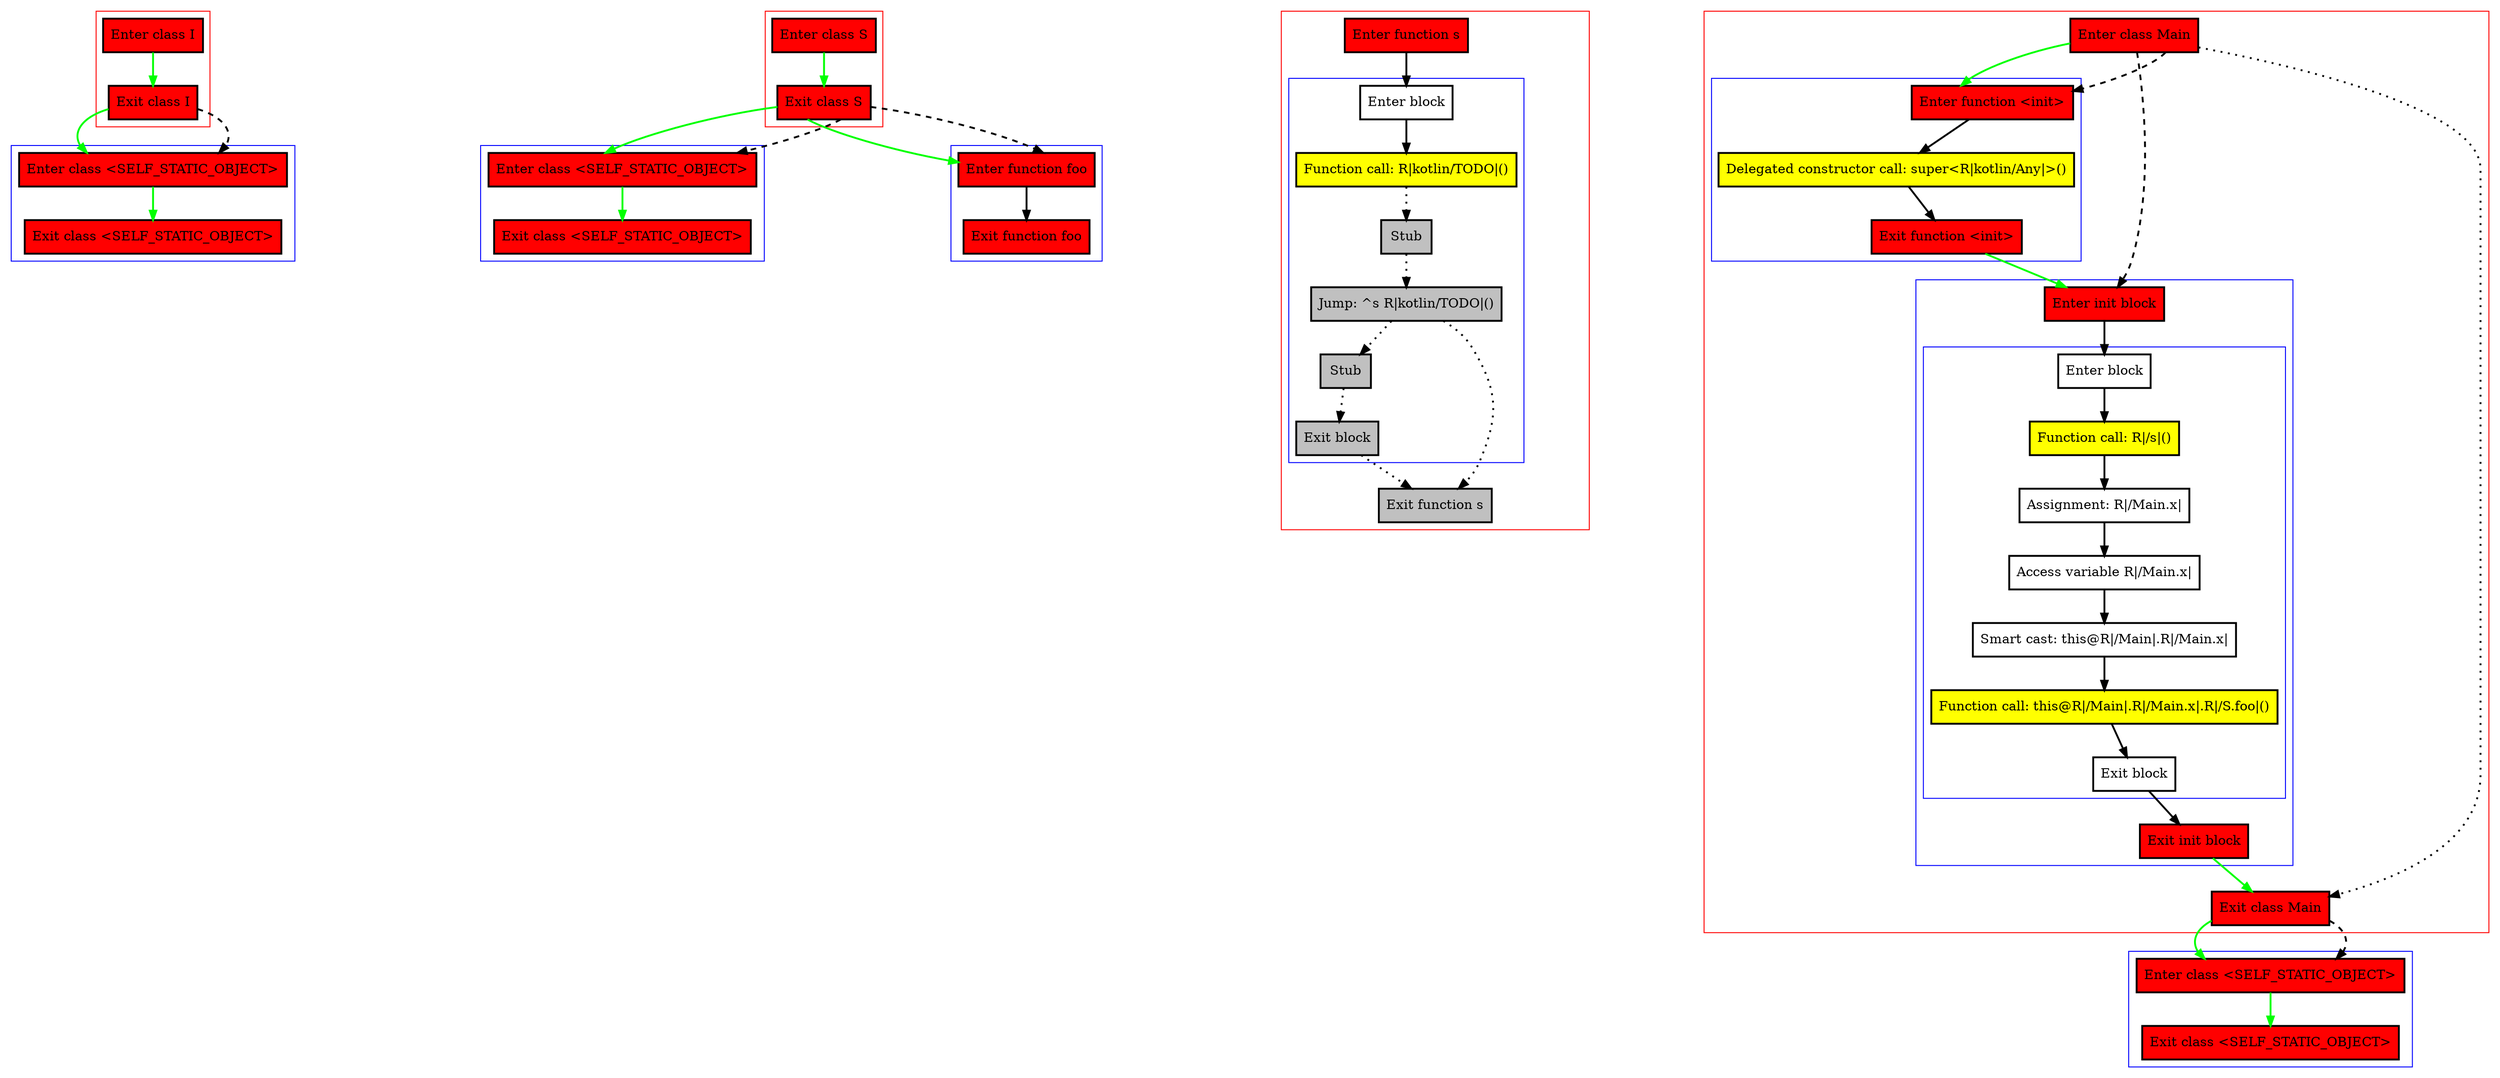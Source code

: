 digraph smartCastInInit_kt {
    graph [nodesep=3]
    node [shape=box penwidth=2]
    edge [penwidth=2]

    subgraph cluster_0 {
        color=red
        0 [label="Enter class I" style="filled" fillcolor=red];
        1 [label="Exit class I" style="filled" fillcolor=red];
    }
    subgraph cluster_1 {
        color=blue
        2 [label="Enter class <SELF_STATIC_OBJECT>" style="filled" fillcolor=red];
        3 [label="Exit class <SELF_STATIC_OBJECT>" style="filled" fillcolor=red];
    }
    0 -> {1} [color=green];
    1 -> {2} [color=green];
    1 -> {2} [style=dashed];
    2 -> {3} [color=green];

    subgraph cluster_2 {
        color=red
        4 [label="Enter class S" style="filled" fillcolor=red];
        5 [label="Exit class S" style="filled" fillcolor=red];
    }
    subgraph cluster_3 {
        color=blue
        6 [label="Enter class <SELF_STATIC_OBJECT>" style="filled" fillcolor=red];
        7 [label="Exit class <SELF_STATIC_OBJECT>" style="filled" fillcolor=red];
    }
    subgraph cluster_4 {
        color=blue
        8 [label="Enter function foo" style="filled" fillcolor=red];
        9 [label="Exit function foo" style="filled" fillcolor=red];
    }
    4 -> {5} [color=green];
    5 -> {6 8} [color=green];
    5 -> {6 8} [style=dashed];
    6 -> {7} [color=green];
    8 -> {9};

    subgraph cluster_5 {
        color=red
        10 [label="Enter function s" style="filled" fillcolor=red];
        subgraph cluster_6 {
            color=blue
            11 [label="Enter block"];
            12 [label="Function call: R|kotlin/TODO|()" style="filled" fillcolor=yellow];
            13 [label="Stub" style="filled" fillcolor=gray];
            14 [label="Jump: ^s R|kotlin/TODO|()" style="filled" fillcolor=gray];
            15 [label="Stub" style="filled" fillcolor=gray];
            16 [label="Exit block" style="filled" fillcolor=gray];
        }
        17 [label="Exit function s" style="filled" fillcolor=gray];
    }
    10 -> {11};
    11 -> {12};
    12 -> {13} [style=dotted];
    13 -> {14} [style=dotted];
    14 -> {15 17} [style=dotted];
    15 -> {16} [style=dotted];
    16 -> {17} [style=dotted];

    subgraph cluster_7 {
        color=red
        18 [label="Enter class Main" style="filled" fillcolor=red];
        subgraph cluster_8 {
            color=blue
            19 [label="Enter function <init>" style="filled" fillcolor=red];
            20 [label="Delegated constructor call: super<R|kotlin/Any|>()" style="filled" fillcolor=yellow];
            21 [label="Exit function <init>" style="filled" fillcolor=red];
        }
        subgraph cluster_9 {
            color=blue
            22 [label="Enter init block" style="filled" fillcolor=red];
            subgraph cluster_10 {
                color=blue
                23 [label="Enter block"];
                24 [label="Function call: R|/s|()" style="filled" fillcolor=yellow];
                25 [label="Assignment: R|/Main.x|"];
                26 [label="Access variable R|/Main.x|"];
                27 [label="Smart cast: this@R|/Main|.R|/Main.x|"];
                28 [label="Function call: this@R|/Main|.R|/Main.x|.R|/S.foo|()" style="filled" fillcolor=yellow];
                29 [label="Exit block"];
            }
            30 [label="Exit init block" style="filled" fillcolor=red];
        }
        31 [label="Exit class Main" style="filled" fillcolor=red];
    }
    subgraph cluster_11 {
        color=blue
        32 [label="Enter class <SELF_STATIC_OBJECT>" style="filled" fillcolor=red];
        33 [label="Exit class <SELF_STATIC_OBJECT>" style="filled" fillcolor=red];
    }
    18 -> {19} [color=green];
    18 -> {31} [style=dotted];
    18 -> {19 22} [style=dashed];
    19 -> {20};
    20 -> {21};
    21 -> {22} [color=green];
    22 -> {23};
    23 -> {24};
    24 -> {25};
    25 -> {26};
    26 -> {27};
    27 -> {28};
    28 -> {29};
    29 -> {30};
    30 -> {31} [color=green];
    31 -> {32} [color=green];
    31 -> {32} [style=dashed];
    32 -> {33} [color=green];

}
